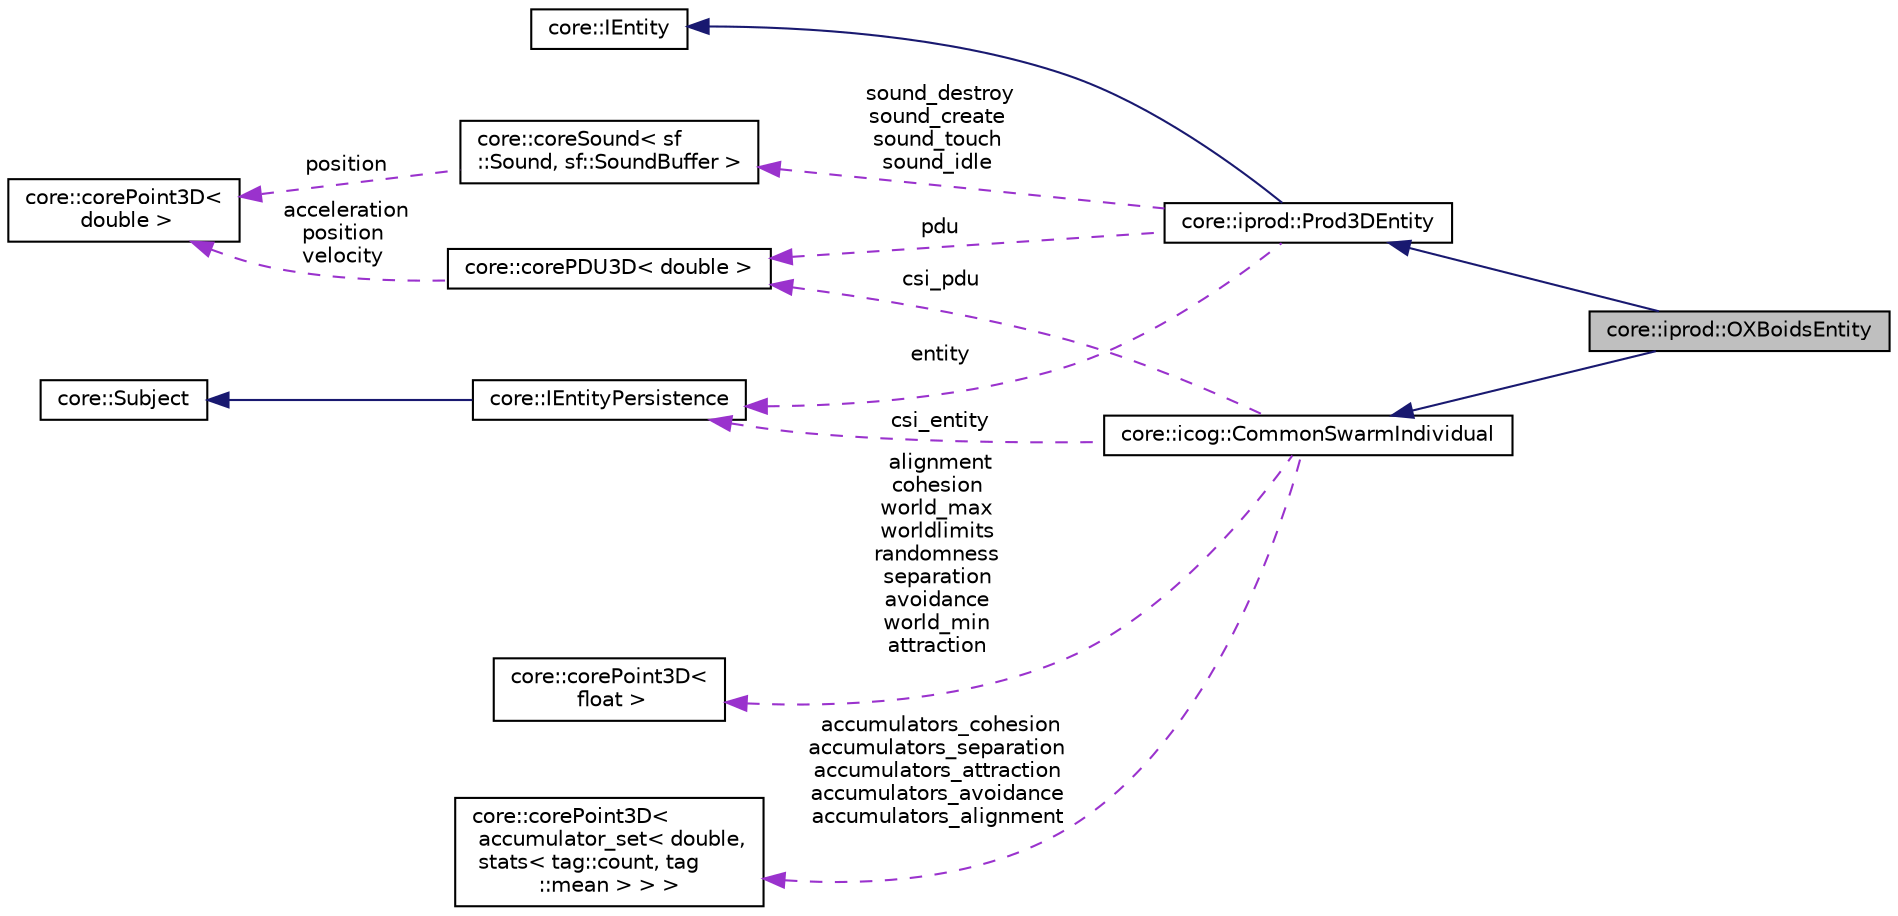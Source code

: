 digraph "core::iprod::OXBoidsEntity"
{
  edge [fontname="Helvetica",fontsize="10",labelfontname="Helvetica",labelfontsize="10"];
  node [fontname="Helvetica",fontsize="10",shape=record];
  rankdir="LR";
  Node1 [label="core::iprod::OXBoidsEntity",height=0.2,width=0.4,color="black", fillcolor="grey75", style="filled" fontcolor="black"];
  Node2 -> Node1 [dir="back",color="midnightblue",fontsize="10",style="solid",fontname="Helvetica"];
  Node2 [label="core::iprod::Prod3DEntity",height=0.2,width=0.4,color="black", fillcolor="white", style="filled",URL="$classcore_1_1iprod_1_1_prod3_d_entity.html"];
  Node3 -> Node2 [dir="back",color="midnightblue",fontsize="10",style="solid",fontname="Helvetica"];
  Node3 [label="core::IEntity",height=0.2,width=0.4,color="black", fillcolor="white", style="filled",URL="$classcore_1_1_i_entity.html"];
  Node4 -> Node2 [dir="back",color="darkorchid3",fontsize="10",style="dashed",label=" sound_destroy\nsound_create\nsound_touch\nsound_idle" ,fontname="Helvetica"];
  Node4 [label="core::coreSound\< sf\l::Sound, sf::SoundBuffer \>",height=0.2,width=0.4,color="black", fillcolor="white", style="filled",URL="$structcore_1_1core_sound.html"];
  Node5 -> Node4 [dir="back",color="darkorchid3",fontsize="10",style="dashed",label=" position" ,fontname="Helvetica"];
  Node5 [label="core::corePoint3D\<\l double \>",height=0.2,width=0.4,color="black", fillcolor="white", style="filled",URL="$structcore_1_1core_point3_d.html"];
  Node6 -> Node2 [dir="back",color="darkorchid3",fontsize="10",style="dashed",label=" pdu" ,fontname="Helvetica"];
  Node6 [label="core::corePDU3D\< double \>",height=0.2,width=0.4,color="black", fillcolor="white", style="filled",URL="$structcore_1_1core_p_d_u3_d.html"];
  Node5 -> Node6 [dir="back",color="darkorchid3",fontsize="10",style="dashed",label=" acceleration\nposition\nvelocity" ,fontname="Helvetica"];
  Node7 -> Node2 [dir="back",color="darkorchid3",fontsize="10",style="dashed",label=" entity" ,fontname="Helvetica"];
  Node7 [label="core::IEntityPersistence",height=0.2,width=0.4,color="black", fillcolor="white", style="filled",URL="$classcore_1_1_i_entity_persistence.html"];
  Node8 -> Node7 [dir="back",color="midnightblue",fontsize="10",style="solid",fontname="Helvetica"];
  Node8 [label="core::Subject",height=0.2,width=0.4,color="black", fillcolor="white", style="filled",URL="$classcore_1_1_subject.html"];
  Node9 -> Node1 [dir="back",color="midnightblue",fontsize="10",style="solid",fontname="Helvetica"];
  Node9 [label="core::icog::CommonSwarmIndividual",height=0.2,width=0.4,color="black", fillcolor="white", style="filled",URL="$classcore_1_1icog_1_1_common_swarm_individual.html"];
  Node10 -> Node9 [dir="back",color="darkorchid3",fontsize="10",style="dashed",label=" accumulators_cohesion\naccumulators_separation\naccumulators_attraction\naccumulators_avoidance\naccumulators_alignment" ,fontname="Helvetica"];
  Node10 [label="core::corePoint3D\<\l accumulator_set\< double,\l stats\< tag::count, tag\l::mean \> \> \>",height=0.2,width=0.4,color="black", fillcolor="white", style="filled",URL="$structcore_1_1core_point3_d.html"];
  Node11 -> Node9 [dir="back",color="darkorchid3",fontsize="10",style="dashed",label=" alignment\ncohesion\nworld_max\nworldlimits\nrandomness\nseparation\navoidance\nworld_min\nattraction" ,fontname="Helvetica"];
  Node11 [label="core::corePoint3D\<\l float \>",height=0.2,width=0.4,color="black", fillcolor="white", style="filled",URL="$structcore_1_1core_point3_d.html"];
  Node6 -> Node9 [dir="back",color="darkorchid3",fontsize="10",style="dashed",label=" csi_pdu" ,fontname="Helvetica"];
  Node7 -> Node9 [dir="back",color="darkorchid3",fontsize="10",style="dashed",label=" csi_entity" ,fontname="Helvetica"];
}

